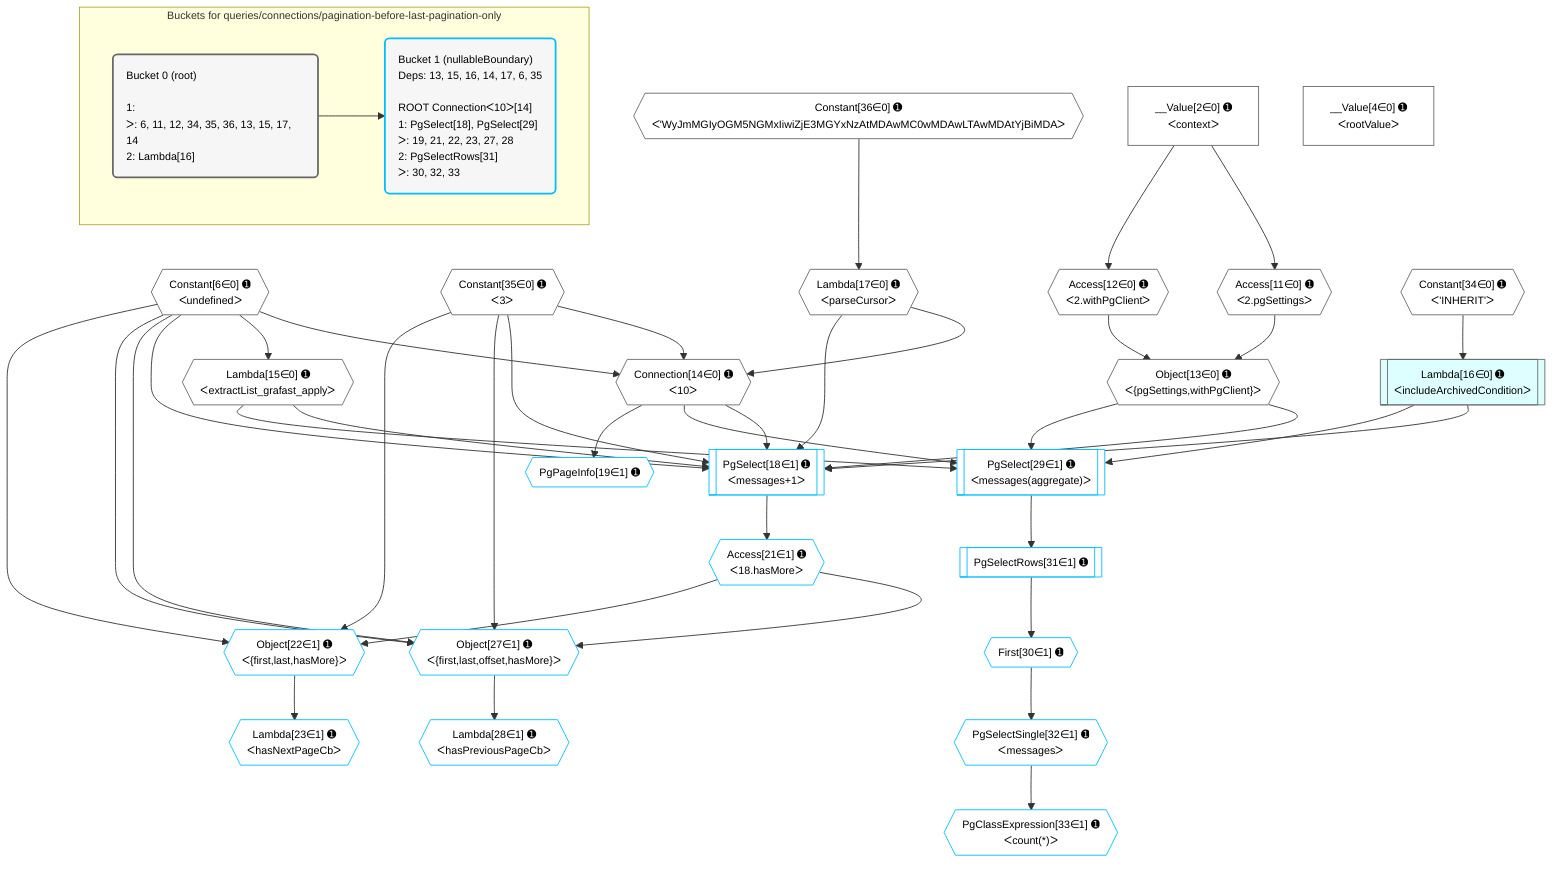 %%{init: {'themeVariables': { 'fontSize': '12px'}}}%%
graph TD
    classDef path fill:#eee,stroke:#000,color:#000
    classDef plan fill:#fff,stroke-width:1px,color:#000
    classDef itemplan fill:#fff,stroke-width:2px,color:#000
    classDef unbatchedplan fill:#dff,stroke-width:1px,color:#000
    classDef sideeffectplan fill:#fcc,stroke-width:2px,color:#000
    classDef bucket fill:#f6f6f6,color:#000,stroke-width:2px,text-align:left


    %% plan dependencies
    Connection14{{"Connection[14∈0] ➊<br />ᐸ10ᐳ"}}:::plan
    Constant6{{"Constant[6∈0] ➊<br />ᐸundefinedᐳ"}}:::plan
    Constant35{{"Constant[35∈0] ➊<br />ᐸ3ᐳ"}}:::plan
    Lambda17{{"Lambda[17∈0] ➊<br />ᐸparseCursorᐳ"}}:::plan
    Constant6 & Constant35 & Lambda17 --> Connection14
    Object13{{"Object[13∈0] ➊<br />ᐸ{pgSettings,withPgClient}ᐳ"}}:::plan
    Access11{{"Access[11∈0] ➊<br />ᐸ2.pgSettingsᐳ"}}:::plan
    Access12{{"Access[12∈0] ➊<br />ᐸ2.withPgClientᐳ"}}:::plan
    Access11 & Access12 --> Object13
    __Value2["__Value[2∈0] ➊<br />ᐸcontextᐳ"]:::plan
    __Value2 --> Access11
    __Value2 --> Access12
    Lambda15{{"Lambda[15∈0] ➊<br />ᐸextractList_grafast_applyᐳ"}}:::plan
    Constant6 --> Lambda15
    Lambda16[["Lambda[16∈0] ➊<br />ᐸincludeArchivedConditionᐳ"]]:::unbatchedplan
    Constant34{{"Constant[34∈0] ➊<br />ᐸ'INHERIT'ᐳ"}}:::plan
    Constant34 --> Lambda16
    Constant36{{"Constant[36∈0] ➊<br />ᐸ'WyJmMGIyOGM5NGMxIiwiZjE3MGYxNzAtMDAwMC0wMDAwLTAwMDAtYjBiMDAᐳ"}}:::plan
    Constant36 --> Lambda17
    __Value4["__Value[4∈0] ➊<br />ᐸrootValueᐳ"]:::plan
    PgSelect18[["PgSelect[18∈1] ➊<br />ᐸmessages+1ᐳ"]]:::plan
    Object13 & Lambda15 & Lambda16 & Connection14 & Lambda17 & Constant6 & Constant35 --> PgSelect18
    Object27{{"Object[27∈1] ➊<br />ᐸ{first,last,offset,hasMore}ᐳ"}}:::plan
    Access21{{"Access[21∈1] ➊<br />ᐸ18.hasMoreᐳ"}}:::plan
    Constant6 & Constant35 & Constant6 & Access21 --> Object27
    PgSelect29[["PgSelect[29∈1] ➊<br />ᐸmessages(aggregate)ᐳ"]]:::plan
    Object13 & Lambda15 & Lambda16 & Connection14 --> PgSelect29
    Object22{{"Object[22∈1] ➊<br />ᐸ{first,last,hasMore}ᐳ"}}:::plan
    Constant6 & Constant35 & Access21 --> Object22
    PgPageInfo19{{"PgPageInfo[19∈1] ➊"}}:::plan
    Connection14 --> PgPageInfo19
    PgSelect18 --> Access21
    Lambda23{{"Lambda[23∈1] ➊<br />ᐸhasNextPageCbᐳ"}}:::plan
    Object22 --> Lambda23
    Lambda28{{"Lambda[28∈1] ➊<br />ᐸhasPreviousPageCbᐳ"}}:::plan
    Object27 --> Lambda28
    First30{{"First[30∈1] ➊"}}:::plan
    PgSelectRows31[["PgSelectRows[31∈1] ➊"]]:::plan
    PgSelectRows31 --> First30
    PgSelect29 --> PgSelectRows31
    PgSelectSingle32{{"PgSelectSingle[32∈1] ➊<br />ᐸmessagesᐳ"}}:::plan
    First30 --> PgSelectSingle32
    PgClassExpression33{{"PgClassExpression[33∈1] ➊<br />ᐸcount(*)ᐳ"}}:::plan
    PgSelectSingle32 --> PgClassExpression33

    %% define steps

    subgraph "Buckets for queries/connections/pagination-before-last-pagination-only"
    Bucket0("Bucket 0 (root)<br /><br />1: <br />ᐳ: 6, 11, 12, 34, 35, 36, 13, 15, 17, 14<br />2: Lambda[16]"):::bucket
    classDef bucket0 stroke:#696969
    class Bucket0,__Value2,__Value4,Constant6,Access11,Access12,Object13,Connection14,Lambda15,Lambda16,Lambda17,Constant34,Constant35,Constant36 bucket0
    Bucket1("Bucket 1 (nullableBoundary)<br />Deps: 13, 15, 16, 14, 17, 6, 35<br /><br />ROOT Connectionᐸ10ᐳ[14]<br />1: PgSelect[18], PgSelect[29]<br />ᐳ: 19, 21, 22, 23, 27, 28<br />2: PgSelectRows[31]<br />ᐳ: 30, 32, 33"):::bucket
    classDef bucket1 stroke:#00bfff
    class Bucket1,PgSelect18,PgPageInfo19,Access21,Object22,Lambda23,Object27,Lambda28,PgSelect29,First30,PgSelectRows31,PgSelectSingle32,PgClassExpression33 bucket1
    Bucket0 --> Bucket1
    end